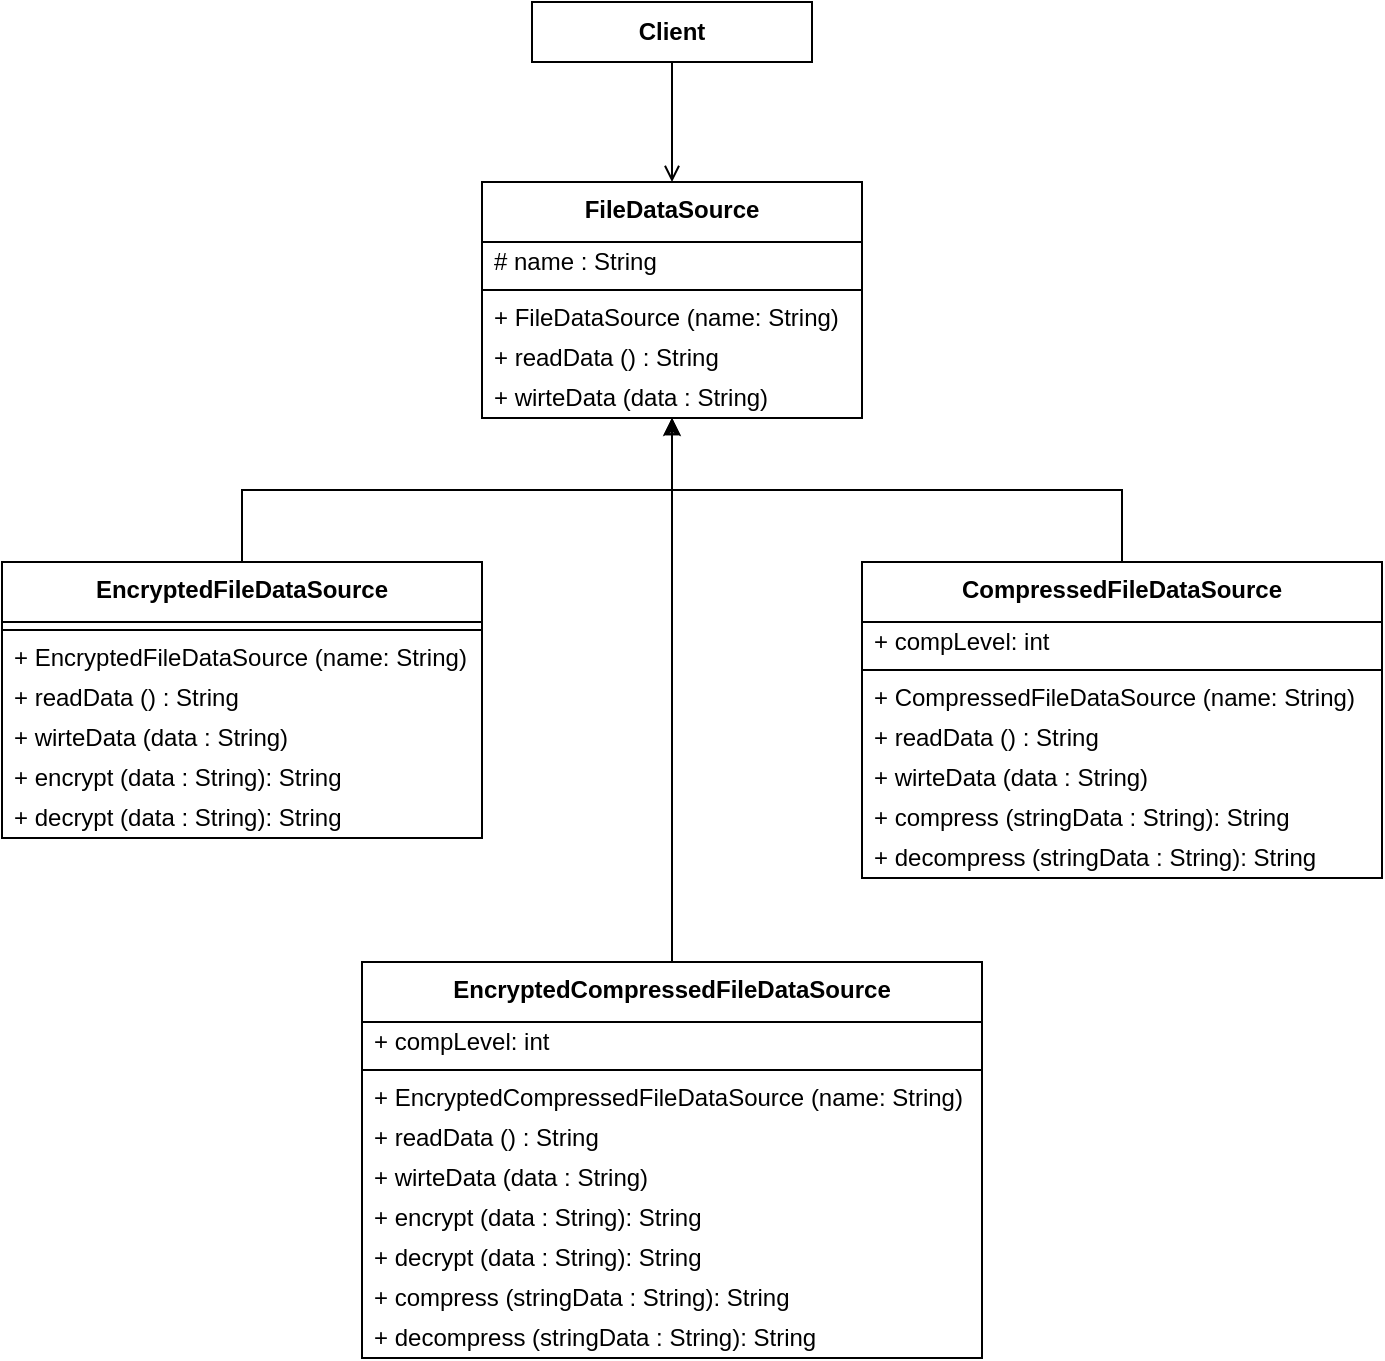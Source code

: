 <mxfile version="24.8.4">
  <diagram name="Seite-1" id="NsRlUBNrxBf7XNmzEjO-">
    <mxGraphModel dx="1500" dy="804" grid="1" gridSize="10" guides="1" tooltips="1" connect="1" arrows="1" fold="1" page="1" pageScale="1" pageWidth="827" pageHeight="1169" math="0" shadow="0">
      <root>
        <mxCell id="0" />
        <mxCell id="1" parent="0" />
        <mxCell id="WIe7WVRlitWbJ3u8N4tA-7" value="&lt;b&gt;FileDataSource&lt;/b&gt;" style="swimlane;fontStyle=0;align=center;verticalAlign=top;childLayout=stackLayout;horizontal=1;startSize=30;horizontalStack=0;resizeParent=1;resizeParentMax=0;resizeLast=0;collapsible=0;marginBottom=0;html=1;whiteSpace=wrap;" parent="1" vertex="1">
          <mxGeometry x="255" y="110" width="190" height="118" as="geometry" />
        </mxCell>
        <mxCell id="aI5LZECJqxCxqyfIJ7YP-2" value="# name : String" style="text;html=1;strokeColor=none;fillColor=none;align=left;verticalAlign=middle;spacingLeft=4;spacingRight=4;overflow=hidden;rotatable=0;points=[[0,0.5],[1,0.5]];portConstraint=eastwest;whiteSpace=wrap;" vertex="1" parent="WIe7WVRlitWbJ3u8N4tA-7">
          <mxGeometry y="30" width="190" height="20" as="geometry" />
        </mxCell>
        <mxCell id="WIe7WVRlitWbJ3u8N4tA-12" value="" style="line;strokeWidth=1;fillColor=none;align=left;verticalAlign=middle;spacingTop=-1;spacingLeft=3;spacingRight=3;rotatable=0;labelPosition=right;points=[];portConstraint=eastwest;" parent="WIe7WVRlitWbJ3u8N4tA-7" vertex="1">
          <mxGeometry y="50" width="190" height="8" as="geometry" />
        </mxCell>
        <mxCell id="WIe7WVRlitWbJ3u8N4tA-16" value="&lt;span style=&quot;text-align: center;&quot;&gt;+ FileDataSource (name: String)&lt;/span&gt;" style="text;html=1;strokeColor=none;fillColor=none;align=left;verticalAlign=middle;spacingLeft=4;spacingRight=4;overflow=hidden;rotatable=0;points=[[0,0.5],[1,0.5]];portConstraint=eastwest;whiteSpace=wrap;" parent="WIe7WVRlitWbJ3u8N4tA-7" vertex="1">
          <mxGeometry y="58" width="190" height="20" as="geometry" />
        </mxCell>
        <mxCell id="aI5LZECJqxCxqyfIJ7YP-3" value="+ readData () : String" style="text;html=1;strokeColor=none;fillColor=none;align=left;verticalAlign=middle;spacingLeft=4;spacingRight=4;overflow=hidden;rotatable=0;points=[[0,0.5],[1,0.5]];portConstraint=eastwest;whiteSpace=wrap;" vertex="1" parent="WIe7WVRlitWbJ3u8N4tA-7">
          <mxGeometry y="78" width="190" height="20" as="geometry" />
        </mxCell>
        <mxCell id="WIe7WVRlitWbJ3u8N4tA-14" value="+ wirteData (data : String)" style="text;html=1;strokeColor=none;fillColor=none;align=left;verticalAlign=middle;spacingLeft=4;spacingRight=4;overflow=hidden;rotatable=0;points=[[0,0.5],[1,0.5]];portConstraint=eastwest;whiteSpace=wrap;" parent="WIe7WVRlitWbJ3u8N4tA-7" vertex="1">
          <mxGeometry y="98" width="190" height="20" as="geometry" />
        </mxCell>
        <mxCell id="WIe7WVRlitWbJ3u8N4tA-70" style="edgeStyle=orthogonalEdgeStyle;rounded=0;orthogonalLoop=1;jettySize=auto;html=1;exitX=0.5;exitY=1;exitDx=0;exitDy=0;endArrow=open;endFill=0;" parent="1" source="WIe7WVRlitWbJ3u8N4tA-20" target="WIe7WVRlitWbJ3u8N4tA-7" edge="1">
          <mxGeometry relative="1" as="geometry" />
        </mxCell>
        <mxCell id="WIe7WVRlitWbJ3u8N4tA-20" value="Client" style="fontStyle=1;whiteSpace=wrap;html=1;" parent="1" vertex="1">
          <mxGeometry x="280" y="20" width="140" height="30" as="geometry" />
        </mxCell>
        <mxCell id="aI5LZECJqxCxqyfIJ7YP-40" style="edgeStyle=orthogonalEdgeStyle;rounded=0;orthogonalLoop=1;jettySize=auto;html=1;exitX=0.5;exitY=0;exitDx=0;exitDy=0;endArrow=block;endFill=0;" edge="1" parent="1" source="aI5LZECJqxCxqyfIJ7YP-4" target="WIe7WVRlitWbJ3u8N4tA-7">
          <mxGeometry relative="1" as="geometry" />
        </mxCell>
        <mxCell id="aI5LZECJqxCxqyfIJ7YP-4" value="&lt;b&gt;EncryptedFileDataSource&lt;/b&gt;" style="swimlane;fontStyle=0;align=center;verticalAlign=top;childLayout=stackLayout;horizontal=1;startSize=30;horizontalStack=0;resizeParent=1;resizeParentMax=0;resizeLast=0;collapsible=0;marginBottom=0;html=1;whiteSpace=wrap;" vertex="1" parent="1">
          <mxGeometry x="15" y="300" width="240" height="138" as="geometry" />
        </mxCell>
        <mxCell id="aI5LZECJqxCxqyfIJ7YP-6" value="" style="line;strokeWidth=1;fillColor=none;align=left;verticalAlign=middle;spacingTop=-1;spacingLeft=3;spacingRight=3;rotatable=0;labelPosition=right;points=[];portConstraint=eastwest;" vertex="1" parent="aI5LZECJqxCxqyfIJ7YP-4">
          <mxGeometry y="30" width="240" height="8" as="geometry" />
        </mxCell>
        <mxCell id="aI5LZECJqxCxqyfIJ7YP-7" value="&lt;span style=&quot;text-align: center;&quot;&gt;+ EncryptedFileDataSource (name: String)&lt;/span&gt;" style="text;html=1;strokeColor=none;fillColor=none;align=left;verticalAlign=middle;spacingLeft=4;spacingRight=4;overflow=hidden;rotatable=0;points=[[0,0.5],[1,0.5]];portConstraint=eastwest;whiteSpace=wrap;" vertex="1" parent="aI5LZECJqxCxqyfIJ7YP-4">
          <mxGeometry y="38" width="240" height="20" as="geometry" />
        </mxCell>
        <mxCell id="aI5LZECJqxCxqyfIJ7YP-8" value="+ readData () : String" style="text;html=1;strokeColor=none;fillColor=none;align=left;verticalAlign=middle;spacingLeft=4;spacingRight=4;overflow=hidden;rotatable=0;points=[[0,0.5],[1,0.5]];portConstraint=eastwest;whiteSpace=wrap;" vertex="1" parent="aI5LZECJqxCxqyfIJ7YP-4">
          <mxGeometry y="58" width="240" height="20" as="geometry" />
        </mxCell>
        <mxCell id="aI5LZECJqxCxqyfIJ7YP-9" value="+ wirteData (data : String)" style="text;html=1;strokeColor=none;fillColor=none;align=left;verticalAlign=middle;spacingLeft=4;spacingRight=4;overflow=hidden;rotatable=0;points=[[0,0.5],[1,0.5]];portConstraint=eastwest;whiteSpace=wrap;" vertex="1" parent="aI5LZECJqxCxqyfIJ7YP-4">
          <mxGeometry y="78" width="240" height="20" as="geometry" />
        </mxCell>
        <mxCell id="aI5LZECJqxCxqyfIJ7YP-10" value="+ encrypt (data : String): String" style="text;html=1;strokeColor=none;fillColor=none;align=left;verticalAlign=middle;spacingLeft=4;spacingRight=4;overflow=hidden;rotatable=0;points=[[0,0.5],[1,0.5]];portConstraint=eastwest;whiteSpace=wrap;" vertex="1" parent="aI5LZECJqxCxqyfIJ7YP-4">
          <mxGeometry y="98" width="240" height="20" as="geometry" />
        </mxCell>
        <mxCell id="aI5LZECJqxCxqyfIJ7YP-11" value="+ decrypt (data : String): String" style="text;html=1;strokeColor=none;fillColor=none;align=left;verticalAlign=middle;spacingLeft=4;spacingRight=4;overflow=hidden;rotatable=0;points=[[0,0.5],[1,0.5]];portConstraint=eastwest;whiteSpace=wrap;" vertex="1" parent="aI5LZECJqxCxqyfIJ7YP-4">
          <mxGeometry y="118" width="240" height="20" as="geometry" />
        </mxCell>
        <mxCell id="aI5LZECJqxCxqyfIJ7YP-41" style="edgeStyle=orthogonalEdgeStyle;rounded=0;orthogonalLoop=1;jettySize=auto;html=1;exitX=0.5;exitY=0;exitDx=0;exitDy=0;endArrow=blockThin;endFill=0;" edge="1" parent="1" source="aI5LZECJqxCxqyfIJ7YP-12" target="WIe7WVRlitWbJ3u8N4tA-7">
          <mxGeometry relative="1" as="geometry" />
        </mxCell>
        <mxCell id="aI5LZECJqxCxqyfIJ7YP-12" value="&lt;b&gt;CompressedFileDataSource&lt;/b&gt;" style="swimlane;fontStyle=0;align=center;verticalAlign=top;childLayout=stackLayout;horizontal=1;startSize=30;horizontalStack=0;resizeParent=1;resizeParentMax=0;resizeLast=0;collapsible=0;marginBottom=0;html=1;whiteSpace=wrap;" vertex="1" parent="1">
          <mxGeometry x="445" y="300" width="260" height="158" as="geometry" />
        </mxCell>
        <mxCell id="aI5LZECJqxCxqyfIJ7YP-26" value="+ compLevel: int" style="text;html=1;strokeColor=none;fillColor=none;align=left;verticalAlign=middle;spacingLeft=4;spacingRight=4;overflow=hidden;rotatable=0;points=[[0,0.5],[1,0.5]];portConstraint=eastwest;whiteSpace=wrap;" vertex="1" parent="aI5LZECJqxCxqyfIJ7YP-12">
          <mxGeometry y="30" width="260" height="20" as="geometry" />
        </mxCell>
        <mxCell id="aI5LZECJqxCxqyfIJ7YP-13" value="" style="line;strokeWidth=1;fillColor=none;align=left;verticalAlign=middle;spacingTop=-1;spacingLeft=3;spacingRight=3;rotatable=0;labelPosition=right;points=[];portConstraint=eastwest;" vertex="1" parent="aI5LZECJqxCxqyfIJ7YP-12">
          <mxGeometry y="50" width="260" height="8" as="geometry" />
        </mxCell>
        <mxCell id="aI5LZECJqxCxqyfIJ7YP-14" value="&lt;span style=&quot;text-align: center;&quot;&gt;+ CompressedFileDataSource (name: String)&lt;/span&gt;" style="text;html=1;strokeColor=none;fillColor=none;align=left;verticalAlign=middle;spacingLeft=4;spacingRight=4;overflow=hidden;rotatable=0;points=[[0,0.5],[1,0.5]];portConstraint=eastwest;whiteSpace=wrap;" vertex="1" parent="aI5LZECJqxCxqyfIJ7YP-12">
          <mxGeometry y="58" width="260" height="20" as="geometry" />
        </mxCell>
        <mxCell id="aI5LZECJqxCxqyfIJ7YP-15" value="+ readData () : String" style="text;html=1;strokeColor=none;fillColor=none;align=left;verticalAlign=middle;spacingLeft=4;spacingRight=4;overflow=hidden;rotatable=0;points=[[0,0.5],[1,0.5]];portConstraint=eastwest;whiteSpace=wrap;" vertex="1" parent="aI5LZECJqxCxqyfIJ7YP-12">
          <mxGeometry y="78" width="260" height="20" as="geometry" />
        </mxCell>
        <mxCell id="aI5LZECJqxCxqyfIJ7YP-16" value="+ wirteData (data : String)" style="text;html=1;strokeColor=none;fillColor=none;align=left;verticalAlign=middle;spacingLeft=4;spacingRight=4;overflow=hidden;rotatable=0;points=[[0,0.5],[1,0.5]];portConstraint=eastwest;whiteSpace=wrap;" vertex="1" parent="aI5LZECJqxCxqyfIJ7YP-12">
          <mxGeometry y="98" width="260" height="20" as="geometry" />
        </mxCell>
        <mxCell id="aI5LZECJqxCxqyfIJ7YP-17" value="+ compress (stringData : String): String" style="text;html=1;strokeColor=none;fillColor=none;align=left;verticalAlign=middle;spacingLeft=4;spacingRight=4;overflow=hidden;rotatable=0;points=[[0,0.5],[1,0.5]];portConstraint=eastwest;whiteSpace=wrap;" vertex="1" parent="aI5LZECJqxCxqyfIJ7YP-12">
          <mxGeometry y="118" width="260" height="20" as="geometry" />
        </mxCell>
        <mxCell id="aI5LZECJqxCxqyfIJ7YP-18" value="+ decompress (stringData : String): String" style="text;html=1;strokeColor=none;fillColor=none;align=left;verticalAlign=middle;spacingLeft=4;spacingRight=4;overflow=hidden;rotatable=0;points=[[0,0.5],[1,0.5]];portConstraint=eastwest;whiteSpace=wrap;" vertex="1" parent="aI5LZECJqxCxqyfIJ7YP-12">
          <mxGeometry y="138" width="260" height="20" as="geometry" />
        </mxCell>
        <mxCell id="aI5LZECJqxCxqyfIJ7YP-42" style="edgeStyle=orthogonalEdgeStyle;rounded=0;orthogonalLoop=1;jettySize=auto;html=1;exitX=0.5;exitY=0;exitDx=0;exitDy=0;" edge="1" parent="1" source="aI5LZECJqxCxqyfIJ7YP-27" target="WIe7WVRlitWbJ3u8N4tA-7">
          <mxGeometry relative="1" as="geometry" />
        </mxCell>
        <mxCell id="aI5LZECJqxCxqyfIJ7YP-27" value="&lt;b&gt;EncryptedCompressedFileDataSource&lt;/b&gt;" style="swimlane;fontStyle=0;align=center;verticalAlign=top;childLayout=stackLayout;horizontal=1;startSize=30;horizontalStack=0;resizeParent=1;resizeParentMax=0;resizeLast=0;collapsible=0;marginBottom=0;html=1;whiteSpace=wrap;" vertex="1" parent="1">
          <mxGeometry x="195" y="500" width="310" height="198" as="geometry" />
        </mxCell>
        <mxCell id="aI5LZECJqxCxqyfIJ7YP-28" value="+ compLevel: int" style="text;html=1;strokeColor=none;fillColor=none;align=left;verticalAlign=middle;spacingLeft=4;spacingRight=4;overflow=hidden;rotatable=0;points=[[0,0.5],[1,0.5]];portConstraint=eastwest;whiteSpace=wrap;" vertex="1" parent="aI5LZECJqxCxqyfIJ7YP-27">
          <mxGeometry y="30" width="310" height="20" as="geometry" />
        </mxCell>
        <mxCell id="aI5LZECJqxCxqyfIJ7YP-29" value="" style="line;strokeWidth=1;fillColor=none;align=left;verticalAlign=middle;spacingTop=-1;spacingLeft=3;spacingRight=3;rotatable=0;labelPosition=right;points=[];portConstraint=eastwest;" vertex="1" parent="aI5LZECJqxCxqyfIJ7YP-27">
          <mxGeometry y="50" width="310" height="8" as="geometry" />
        </mxCell>
        <mxCell id="aI5LZECJqxCxqyfIJ7YP-30" value="&lt;span style=&quot;text-align: center;&quot;&gt;+ EncryptedCompressedFileDataSource (name: String)&lt;/span&gt;" style="text;html=1;strokeColor=none;fillColor=none;align=left;verticalAlign=middle;spacingLeft=4;spacingRight=4;overflow=hidden;rotatable=0;points=[[0,0.5],[1,0.5]];portConstraint=eastwest;whiteSpace=wrap;" vertex="1" parent="aI5LZECJqxCxqyfIJ7YP-27">
          <mxGeometry y="58" width="310" height="20" as="geometry" />
        </mxCell>
        <mxCell id="aI5LZECJqxCxqyfIJ7YP-31" value="+ readData () : String" style="text;html=1;strokeColor=none;fillColor=none;align=left;verticalAlign=middle;spacingLeft=4;spacingRight=4;overflow=hidden;rotatable=0;points=[[0,0.5],[1,0.5]];portConstraint=eastwest;whiteSpace=wrap;" vertex="1" parent="aI5LZECJqxCxqyfIJ7YP-27">
          <mxGeometry y="78" width="310" height="20" as="geometry" />
        </mxCell>
        <mxCell id="aI5LZECJqxCxqyfIJ7YP-32" value="+ wirteData (data : String)" style="text;html=1;strokeColor=none;fillColor=none;align=left;verticalAlign=middle;spacingLeft=4;spacingRight=4;overflow=hidden;rotatable=0;points=[[0,0.5],[1,0.5]];portConstraint=eastwest;whiteSpace=wrap;" vertex="1" parent="aI5LZECJqxCxqyfIJ7YP-27">
          <mxGeometry y="98" width="310" height="20" as="geometry" />
        </mxCell>
        <mxCell id="aI5LZECJqxCxqyfIJ7YP-35" value="+ encrypt (data : String): String" style="text;html=1;strokeColor=none;fillColor=none;align=left;verticalAlign=middle;spacingLeft=4;spacingRight=4;overflow=hidden;rotatable=0;points=[[0,0.5],[1,0.5]];portConstraint=eastwest;whiteSpace=wrap;" vertex="1" parent="aI5LZECJqxCxqyfIJ7YP-27">
          <mxGeometry y="118" width="310" height="20" as="geometry" />
        </mxCell>
        <mxCell id="aI5LZECJqxCxqyfIJ7YP-37" value="+ decrypt (data : String): String" style="text;html=1;strokeColor=none;fillColor=none;align=left;verticalAlign=middle;spacingLeft=4;spacingRight=4;overflow=hidden;rotatable=0;points=[[0,0.5],[1,0.5]];portConstraint=eastwest;whiteSpace=wrap;" vertex="1" parent="aI5LZECJqxCxqyfIJ7YP-27">
          <mxGeometry y="138" width="310" height="20" as="geometry" />
        </mxCell>
        <mxCell id="aI5LZECJqxCxqyfIJ7YP-33" value="+ compress (stringData : String): String" style="text;html=1;strokeColor=none;fillColor=none;align=left;verticalAlign=middle;spacingLeft=4;spacingRight=4;overflow=hidden;rotatable=0;points=[[0,0.5],[1,0.5]];portConstraint=eastwest;whiteSpace=wrap;" vertex="1" parent="aI5LZECJqxCxqyfIJ7YP-27">
          <mxGeometry y="158" width="310" height="20" as="geometry" />
        </mxCell>
        <mxCell id="aI5LZECJqxCxqyfIJ7YP-34" value="+ decompress (stringData : String): String" style="text;html=1;strokeColor=none;fillColor=none;align=left;verticalAlign=middle;spacingLeft=4;spacingRight=4;overflow=hidden;rotatable=0;points=[[0,0.5],[1,0.5]];portConstraint=eastwest;whiteSpace=wrap;" vertex="1" parent="aI5LZECJqxCxqyfIJ7YP-27">
          <mxGeometry y="178" width="310" height="20" as="geometry" />
        </mxCell>
      </root>
    </mxGraphModel>
  </diagram>
</mxfile>
